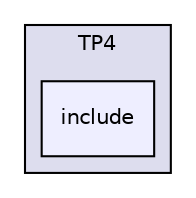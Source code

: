 digraph "TP4/include" {
  bgcolor=transparent;
  compound=true
  node [ fontsize="10", fontname="Helvetica"];
  edge [ labelfontsize="10", labelfontname="Helvetica"];
  subgraph clusterdir_57ae6393609339ec039e1c7b00a4dba6 {
    graph [ bgcolor="#ddddee", pencolor="black", label="TP4" fontname="Helvetica", fontsize="10", URL="dir_57ae6393609339ec039e1c7b00a4dba6.html"]
  dir_da506f0209b8ad7b85b741a50e585963 [shape=box, label="include", style="filled", fillcolor="#eeeeff", pencolor="black", URL="dir_da506f0209b8ad7b85b741a50e585963.html"];
  }
}
